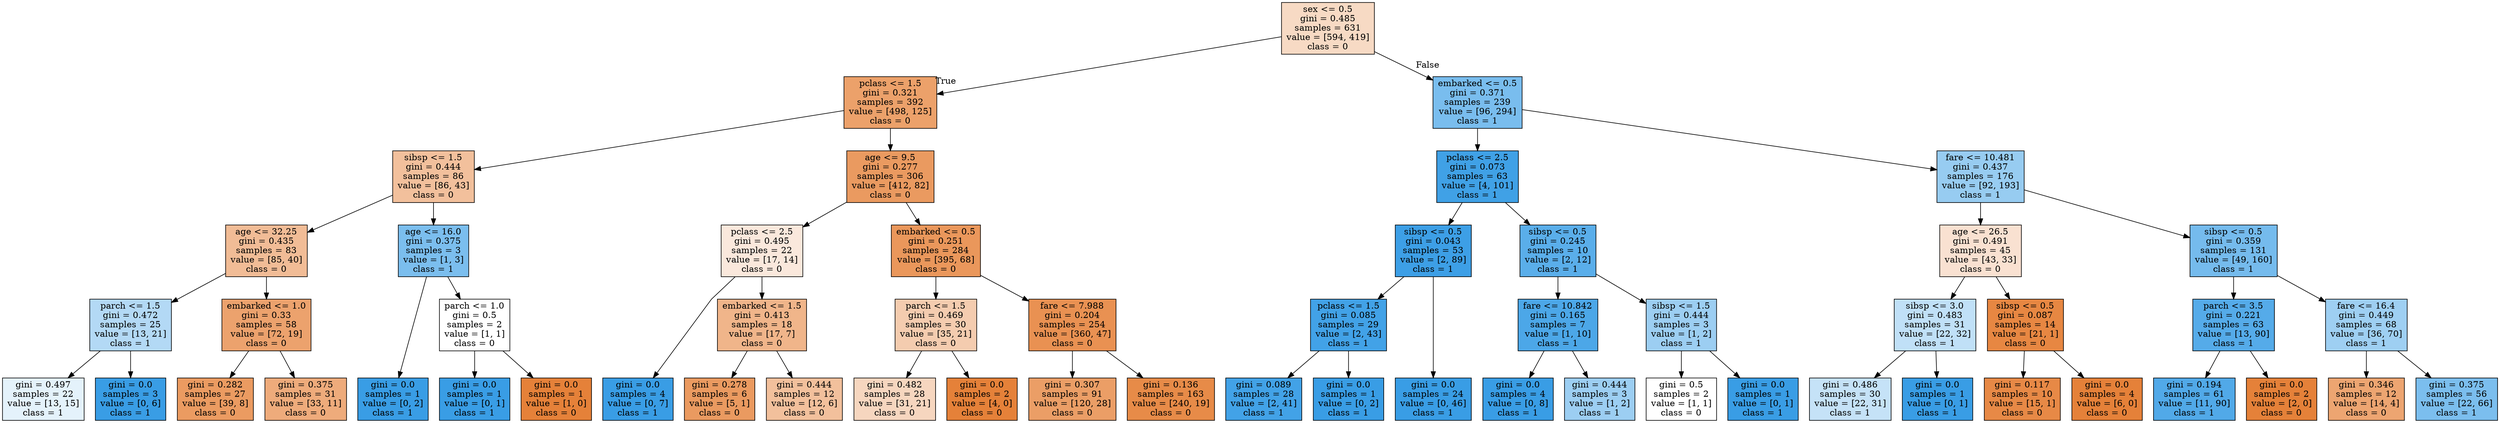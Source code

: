 digraph Tree {
node [shape=box, style="filled", color="black"] ;
graph [ranksep=equally, splines=polyline] ;
0 [label="sex <= 0.5\ngini = 0.485\nsamples = 631\nvalue = [594, 419]\nclass = 0", fillcolor="#e581394b"] ;
1 [label="pclass <= 1.5\ngini = 0.321\nsamples = 392\nvalue = [498, 125]\nclass = 0", fillcolor="#e58139bf"] ;
0 -> 1 [labeldistance=2.5, labelangle=45, headlabel="True"] ;
2 [label="sibsp <= 1.5\ngini = 0.444\nsamples = 86\nvalue = [86, 43]\nclass = 0", fillcolor="#e581397f"] ;
1 -> 2 ;
3 [label="age <= 32.25\ngini = 0.435\nsamples = 83\nvalue = [85, 40]\nclass = 0", fillcolor="#e5813987"] ;
2 -> 3 ;
4 [label="parch <= 1.5\ngini = 0.472\nsamples = 25\nvalue = [13, 21]\nclass = 1", fillcolor="#399de561"] ;
3 -> 4 ;
5 [label="gini = 0.497\nsamples = 22\nvalue = [13, 15]\nclass = 1", fillcolor="#399de522"] ;
4 -> 5 ;
6 [label="gini = 0.0\nsamples = 3\nvalue = [0, 6]\nclass = 1", fillcolor="#399de5ff"] ;
4 -> 6 ;
7 [label="embarked <= 1.0\ngini = 0.33\nsamples = 58\nvalue = [72, 19]\nclass = 0", fillcolor="#e58139bc"] ;
3 -> 7 ;
8 [label="gini = 0.282\nsamples = 27\nvalue = [39, 8]\nclass = 0", fillcolor="#e58139cb"] ;
7 -> 8 ;
9 [label="gini = 0.375\nsamples = 31\nvalue = [33, 11]\nclass = 0", fillcolor="#e58139aa"] ;
7 -> 9 ;
10 [label="age <= 16.0\ngini = 0.375\nsamples = 3\nvalue = [1, 3]\nclass = 1", fillcolor="#399de5aa"] ;
2 -> 10 ;
11 [label="gini = 0.0\nsamples = 1\nvalue = [0, 2]\nclass = 1", fillcolor="#399de5ff"] ;
10 -> 11 ;
12 [label="parch <= 1.0\ngini = 0.5\nsamples = 2\nvalue = [1, 1]\nclass = 0", fillcolor="#e5813900"] ;
10 -> 12 ;
13 [label="gini = 0.0\nsamples = 1\nvalue = [0, 1]\nclass = 1", fillcolor="#399de5ff"] ;
12 -> 13 ;
14 [label="gini = 0.0\nsamples = 1\nvalue = [1, 0]\nclass = 0", fillcolor="#e58139ff"] ;
12 -> 14 ;
15 [label="age <= 9.5\ngini = 0.277\nsamples = 306\nvalue = [412, 82]\nclass = 0", fillcolor="#e58139cc"] ;
1 -> 15 ;
16 [label="pclass <= 2.5\ngini = 0.495\nsamples = 22\nvalue = [17, 14]\nclass = 0", fillcolor="#e581392d"] ;
15 -> 16 ;
17 [label="gini = 0.0\nsamples = 4\nvalue = [0, 7]\nclass = 1", fillcolor="#399de5ff"] ;
16 -> 17 ;
18 [label="embarked <= 1.5\ngini = 0.413\nsamples = 18\nvalue = [17, 7]\nclass = 0", fillcolor="#e5813996"] ;
16 -> 18 ;
19 [label="gini = 0.278\nsamples = 6\nvalue = [5, 1]\nclass = 0", fillcolor="#e58139cc"] ;
18 -> 19 ;
20 [label="gini = 0.444\nsamples = 12\nvalue = [12, 6]\nclass = 0", fillcolor="#e581397f"] ;
18 -> 20 ;
21 [label="embarked <= 0.5\ngini = 0.251\nsamples = 284\nvalue = [395, 68]\nclass = 0", fillcolor="#e58139d3"] ;
15 -> 21 ;
22 [label="parch <= 1.5\ngini = 0.469\nsamples = 30\nvalue = [35, 21]\nclass = 0", fillcolor="#e5813966"] ;
21 -> 22 ;
23 [label="gini = 0.482\nsamples = 28\nvalue = [31, 21]\nclass = 0", fillcolor="#e5813952"] ;
22 -> 23 ;
24 [label="gini = 0.0\nsamples = 2\nvalue = [4, 0]\nclass = 0", fillcolor="#e58139ff"] ;
22 -> 24 ;
25 [label="fare <= 7.988\ngini = 0.204\nsamples = 254\nvalue = [360, 47]\nclass = 0", fillcolor="#e58139de"] ;
21 -> 25 ;
26 [label="gini = 0.307\nsamples = 91\nvalue = [120, 28]\nclass = 0", fillcolor="#e58139c4"] ;
25 -> 26 ;
27 [label="gini = 0.136\nsamples = 163\nvalue = [240, 19]\nclass = 0", fillcolor="#e58139eb"] ;
25 -> 27 ;
28 [label="embarked <= 0.5\ngini = 0.371\nsamples = 239\nvalue = [96, 294]\nclass = 1", fillcolor="#399de5ac"] ;
0 -> 28 [labeldistance=2.5, labelangle=-45, headlabel="False"] ;
29 [label="pclass <= 2.5\ngini = 0.073\nsamples = 63\nvalue = [4, 101]\nclass = 1", fillcolor="#399de5f5"] ;
28 -> 29 ;
30 [label="sibsp <= 0.5\ngini = 0.043\nsamples = 53\nvalue = [2, 89]\nclass = 1", fillcolor="#399de5f9"] ;
29 -> 30 ;
31 [label="pclass <= 1.5\ngini = 0.085\nsamples = 29\nvalue = [2, 43]\nclass = 1", fillcolor="#399de5f3"] ;
30 -> 31 ;
32 [label="gini = 0.089\nsamples = 28\nvalue = [2, 41]\nclass = 1", fillcolor="#399de5f3"] ;
31 -> 32 ;
33 [label="gini = 0.0\nsamples = 1\nvalue = [0, 2]\nclass = 1", fillcolor="#399de5ff"] ;
31 -> 33 ;
34 [label="gini = 0.0\nsamples = 24\nvalue = [0, 46]\nclass = 1", fillcolor="#399de5ff"] ;
30 -> 34 ;
35 [label="sibsp <= 0.5\ngini = 0.245\nsamples = 10\nvalue = [2, 12]\nclass = 1", fillcolor="#399de5d4"] ;
29 -> 35 ;
36 [label="fare <= 10.842\ngini = 0.165\nsamples = 7\nvalue = [1, 10]\nclass = 1", fillcolor="#399de5e6"] ;
35 -> 36 ;
37 [label="gini = 0.0\nsamples = 4\nvalue = [0, 8]\nclass = 1", fillcolor="#399de5ff"] ;
36 -> 37 ;
38 [label="gini = 0.444\nsamples = 3\nvalue = [1, 2]\nclass = 1", fillcolor="#399de57f"] ;
36 -> 38 ;
39 [label="sibsp <= 1.5\ngini = 0.444\nsamples = 3\nvalue = [1, 2]\nclass = 1", fillcolor="#399de57f"] ;
35 -> 39 ;
40 [label="gini = 0.5\nsamples = 2\nvalue = [1, 1]\nclass = 0", fillcolor="#e5813900"] ;
39 -> 40 ;
41 [label="gini = 0.0\nsamples = 1\nvalue = [0, 1]\nclass = 1", fillcolor="#399de5ff"] ;
39 -> 41 ;
42 [label="fare <= 10.481\ngini = 0.437\nsamples = 176\nvalue = [92, 193]\nclass = 1", fillcolor="#399de585"] ;
28 -> 42 ;
43 [label="age <= 26.5\ngini = 0.491\nsamples = 45\nvalue = [43, 33]\nclass = 0", fillcolor="#e581393b"] ;
42 -> 43 ;
44 [label="sibsp <= 3.0\ngini = 0.483\nsamples = 31\nvalue = [22, 32]\nclass = 1", fillcolor="#399de550"] ;
43 -> 44 ;
45 [label="gini = 0.486\nsamples = 30\nvalue = [22, 31]\nclass = 1", fillcolor="#399de54a"] ;
44 -> 45 ;
46 [label="gini = 0.0\nsamples = 1\nvalue = [0, 1]\nclass = 1", fillcolor="#399de5ff"] ;
44 -> 46 ;
47 [label="sibsp <= 0.5\ngini = 0.087\nsamples = 14\nvalue = [21, 1]\nclass = 0", fillcolor="#e58139f3"] ;
43 -> 47 ;
48 [label="gini = 0.117\nsamples = 10\nvalue = [15, 1]\nclass = 0", fillcolor="#e58139ee"] ;
47 -> 48 ;
49 [label="gini = 0.0\nsamples = 4\nvalue = [6, 0]\nclass = 0", fillcolor="#e58139ff"] ;
47 -> 49 ;
50 [label="sibsp <= 0.5\ngini = 0.359\nsamples = 131\nvalue = [49, 160]\nclass = 1", fillcolor="#399de5b1"] ;
42 -> 50 ;
51 [label="parch <= 3.5\ngini = 0.221\nsamples = 63\nvalue = [13, 90]\nclass = 1", fillcolor="#399de5da"] ;
50 -> 51 ;
52 [label="gini = 0.194\nsamples = 61\nvalue = [11, 90]\nclass = 1", fillcolor="#399de5e0"] ;
51 -> 52 ;
53 [label="gini = 0.0\nsamples = 2\nvalue = [2, 0]\nclass = 0", fillcolor="#e58139ff"] ;
51 -> 53 ;
54 [label="fare <= 16.4\ngini = 0.449\nsamples = 68\nvalue = [36, 70]\nclass = 1", fillcolor="#399de57c"] ;
50 -> 54 ;
55 [label="gini = 0.346\nsamples = 12\nvalue = [14, 4]\nclass = 0", fillcolor="#e58139b6"] ;
54 -> 55 ;
56 [label="gini = 0.375\nsamples = 56\nvalue = [22, 66]\nclass = 1", fillcolor="#399de5aa"] ;
54 -> 56 ;
{rank=same ; 0} ;
{rank=same ; 1; 28} ;
{rank=same ; 2; 15; 29; 42} ;
{rank=same ; 3; 10; 16; 21; 30; 35; 43; 50} ;
{rank=same ; 4; 7; 12; 18; 22; 25; 31; 36; 39; 44; 47; 51; 54} ;
{rank=same ; 5; 6; 8; 9; 11; 13; 14; 17; 19; 20; 23; 24; 26; 27; 32; 33; 34; 37; 38; 40; 41; 45; 46; 48; 49; 52; 53; 55; 56} ;
}